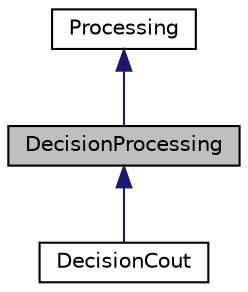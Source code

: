 digraph "DecisionProcessing"
{
  edge [fontname="Helvetica",fontsize="10",labelfontname="Helvetica",labelfontsize="10"];
  node [fontname="Helvetica",fontsize="10",shape=record];
  Node1 [label="DecisionProcessing",height=0.2,width=0.4,color="black", fillcolor="grey75", style="filled" fontcolor="black"];
  Node2 -> Node1 [dir="back",color="midnightblue",fontsize="10",style="solid",fontname="Helvetica"];
  Node2 [label="Processing",height=0.2,width=0.4,color="black", fillcolor="white", style="filled",URL="$class_processing.html"];
  Node1 -> Node3 [dir="back",color="midnightblue",fontsize="10",style="solid",fontname="Helvetica"];
  Node3 [label="DecisionCout",height=0.2,width=0.4,color="black", fillcolor="white", style="filled",URL="$class_decision_cout.html"];
}
